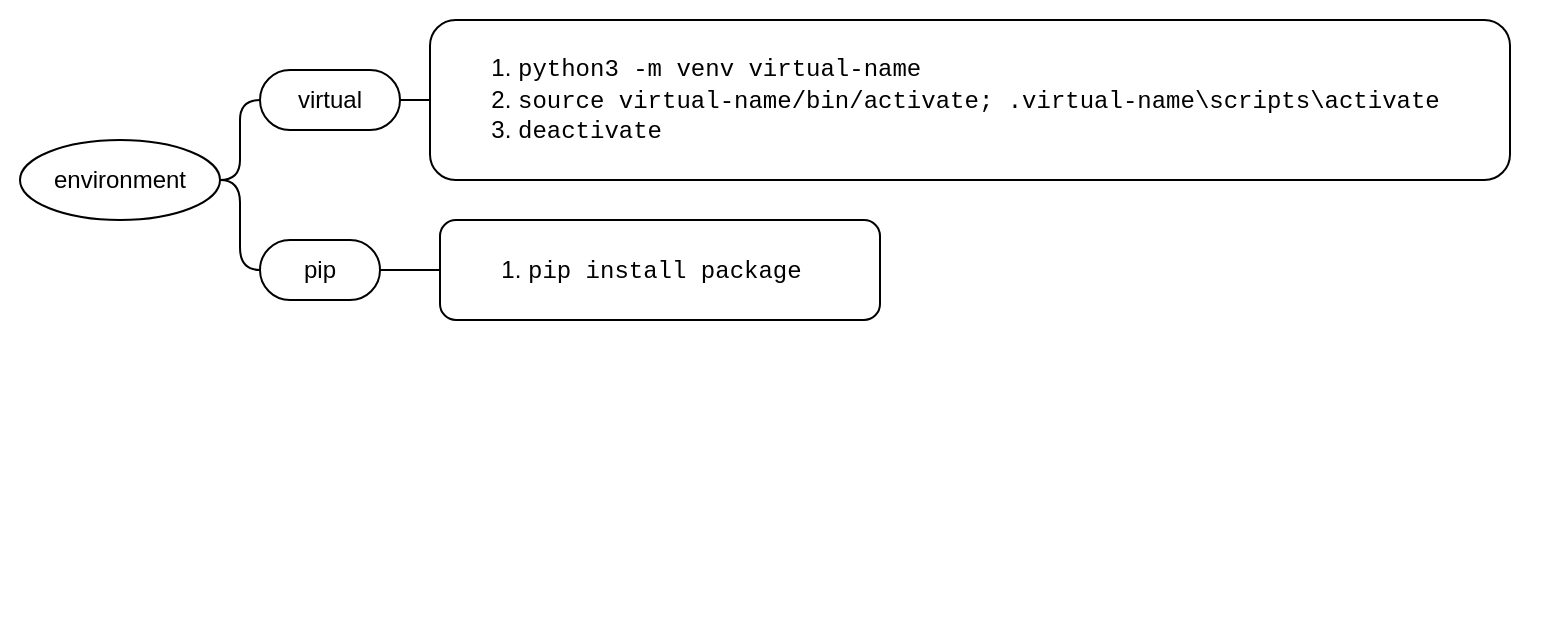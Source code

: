 <mxfile version="12.9.3" type="device"><diagram id="xKhUT-r_AZ1tNeK4rXff" name="environment"><mxGraphModel dx="852" dy="495" grid="1" gridSize="10" guides="1" tooltips="1" connect="1" arrows="1" fold="1" page="1" pageScale="1" pageWidth="827" pageHeight="1169" math="0" shadow="0"><root><mxCell id="0"/><mxCell id="1" parent="0"/><mxCell id="JRr6xuZ54uP4d2wEdJTd-1" value="" style="swimlane;html=1;startSize=20;horizontal=1;containerType=tree;fillColor=none;strokeColor=none;" parent="1" vertex="1"><mxGeometry x="40" y="140" width="770" height="310" as="geometry"/></mxCell><mxCell id="JRr6xuZ54uP4d2wEdJTd-2" value="" style="edgeStyle=entityRelationEdgeStyle;startArrow=none;endArrow=none;segment=10;curved=1;" parent="JRr6xuZ54uP4d2wEdJTd-1" source="JRr6xuZ54uP4d2wEdJTd-6" target="JRr6xuZ54uP4d2wEdJTd-7" edge="1"><mxGeometry relative="1" as="geometry"/></mxCell><mxCell id="JRr6xuZ54uP4d2wEdJTd-6" value="environment" style="ellipse;whiteSpace=wrap;html=1;align=center;treeFolding=1;treeMoving=1;newEdgeStyle={&quot;edgeStyle&quot;:&quot;entityRelationEdgeStyle&quot;,&quot;startArrow&quot;:&quot;none&quot;,&quot;endArrow&quot;:&quot;none&quot;,&quot;segment&quot;:10,&quot;curved&quot;:1};" parent="JRr6xuZ54uP4d2wEdJTd-1" vertex="1"><mxGeometry x="10" y="70" width="100" height="40" as="geometry"/></mxCell><mxCell id="JRr6xuZ54uP4d2wEdJTd-7" value="pip" style="whiteSpace=wrap;html=1;rounded=1;arcSize=50;align=center;verticalAlign=middle;strokeWidth=1;autosize=1;spacing=4;treeFolding=1;treeMoving=1;newEdgeStyle={&quot;edgeStyle&quot;:&quot;entityRelationEdgeStyle&quot;,&quot;startArrow&quot;:&quot;none&quot;,&quot;endArrow&quot;:&quot;none&quot;,&quot;segment&quot;:10,&quot;curved&quot;:1};" parent="JRr6xuZ54uP4d2wEdJTd-1" vertex="1"><mxGeometry x="130" y="120" width="60" height="30" as="geometry"/></mxCell><mxCell id="_DjVTRdXmB7PVOCa5Odb-1" value="" style="edgeStyle=entityRelationEdgeStyle;startArrow=none;endArrow=none;segment=10;curved=1;" edge="1" target="_DjVTRdXmB7PVOCa5Odb-2" source="JRr6xuZ54uP4d2wEdJTd-7" parent="JRr6xuZ54uP4d2wEdJTd-1"><mxGeometry relative="1" as="geometry"><mxPoint x="150" y="213" as="sourcePoint"/></mxGeometry></mxCell><mxCell id="_DjVTRdXmB7PVOCa5Odb-2" value="&lt;ol&gt;&lt;li&gt;&lt;font face=&quot;Courier New&quot;&gt;pip install package&lt;/font&gt;&lt;/li&gt;&lt;/ol&gt;" style="whiteSpace=wrap;html=1;rounded=1;arcSize=16;align=left;verticalAlign=middle;strokeWidth=1;autosize=1;spacing=4;treeFolding=1;treeMoving=1;newEdgeStyle={&quot;edgeStyle&quot;:&quot;entityRelationEdgeStyle&quot;,&quot;startArrow&quot;:&quot;none&quot;,&quot;endArrow&quot;:&quot;none&quot;,&quot;segment&quot;:10,&quot;curved&quot;:1};" vertex="1" parent="JRr6xuZ54uP4d2wEdJTd-1"><mxGeometry x="220" y="110" width="220" height="50" as="geometry"/></mxCell><mxCell id="_DjVTRdXmB7PVOCa5Odb-3" value="" style="edgeStyle=entityRelationEdgeStyle;startArrow=none;endArrow=none;segment=10;curved=1;" edge="1" target="_DjVTRdXmB7PVOCa5Odb-4" source="JRr6xuZ54uP4d2wEdJTd-6" parent="JRr6xuZ54uP4d2wEdJTd-1"><mxGeometry relative="1" as="geometry"><mxPoint x="150" y="213" as="sourcePoint"/></mxGeometry></mxCell><mxCell id="_DjVTRdXmB7PVOCa5Odb-4" value="virtual" style="whiteSpace=wrap;html=1;rounded=1;arcSize=50;align=center;verticalAlign=middle;strokeWidth=1;autosize=1;spacing=4;treeFolding=1;treeMoving=1;newEdgeStyle={&quot;edgeStyle&quot;:&quot;entityRelationEdgeStyle&quot;,&quot;startArrow&quot;:&quot;none&quot;,&quot;endArrow&quot;:&quot;none&quot;,&quot;segment&quot;:10,&quot;curved&quot;:1};" vertex="1" parent="JRr6xuZ54uP4d2wEdJTd-1"><mxGeometry x="130" y="35" width="70" height="30" as="geometry"/></mxCell><mxCell id="_DjVTRdXmB7PVOCa5Odb-5" value="" style="edgeStyle=entityRelationEdgeStyle;startArrow=none;endArrow=none;segment=10;curved=1;" edge="1" target="_DjVTRdXmB7PVOCa5Odb-6" source="_DjVTRdXmB7PVOCa5Odb-4" parent="JRr6xuZ54uP4d2wEdJTd-1"><mxGeometry relative="1" as="geometry"><mxPoint x="150" y="213" as="sourcePoint"/></mxGeometry></mxCell><mxCell id="_DjVTRdXmB7PVOCa5Odb-6" value="&lt;ol&gt;&lt;li&gt;&lt;font face=&quot;Courier New&quot;&gt;python3 -m venv virtual-name&lt;/font&gt;&lt;/li&gt;&lt;li&gt;&lt;font face=&quot;Courier New&quot;&gt;source virtual-name/bin/activate;&amp;nbsp;.virtual-name\scripts\activate&lt;/font&gt;&lt;/li&gt;&lt;li&gt;&lt;font face=&quot;Courier New&quot;&gt;deactivate&lt;/font&gt;&lt;/li&gt;&lt;/ol&gt;" style="whiteSpace=wrap;html=1;rounded=1;arcSize=16;align=left;verticalAlign=middle;strokeWidth=1;autosize=1;spacing=4;treeFolding=1;treeMoving=1;newEdgeStyle={&quot;edgeStyle&quot;:&quot;entityRelationEdgeStyle&quot;,&quot;startArrow&quot;:&quot;none&quot;,&quot;endArrow&quot;:&quot;none&quot;,&quot;segment&quot;:10,&quot;curved&quot;:1};" vertex="1" parent="JRr6xuZ54uP4d2wEdJTd-1"><mxGeometry x="215" y="10" width="540" height="80" as="geometry"/></mxCell></root></mxGraphModel></diagram></mxfile>